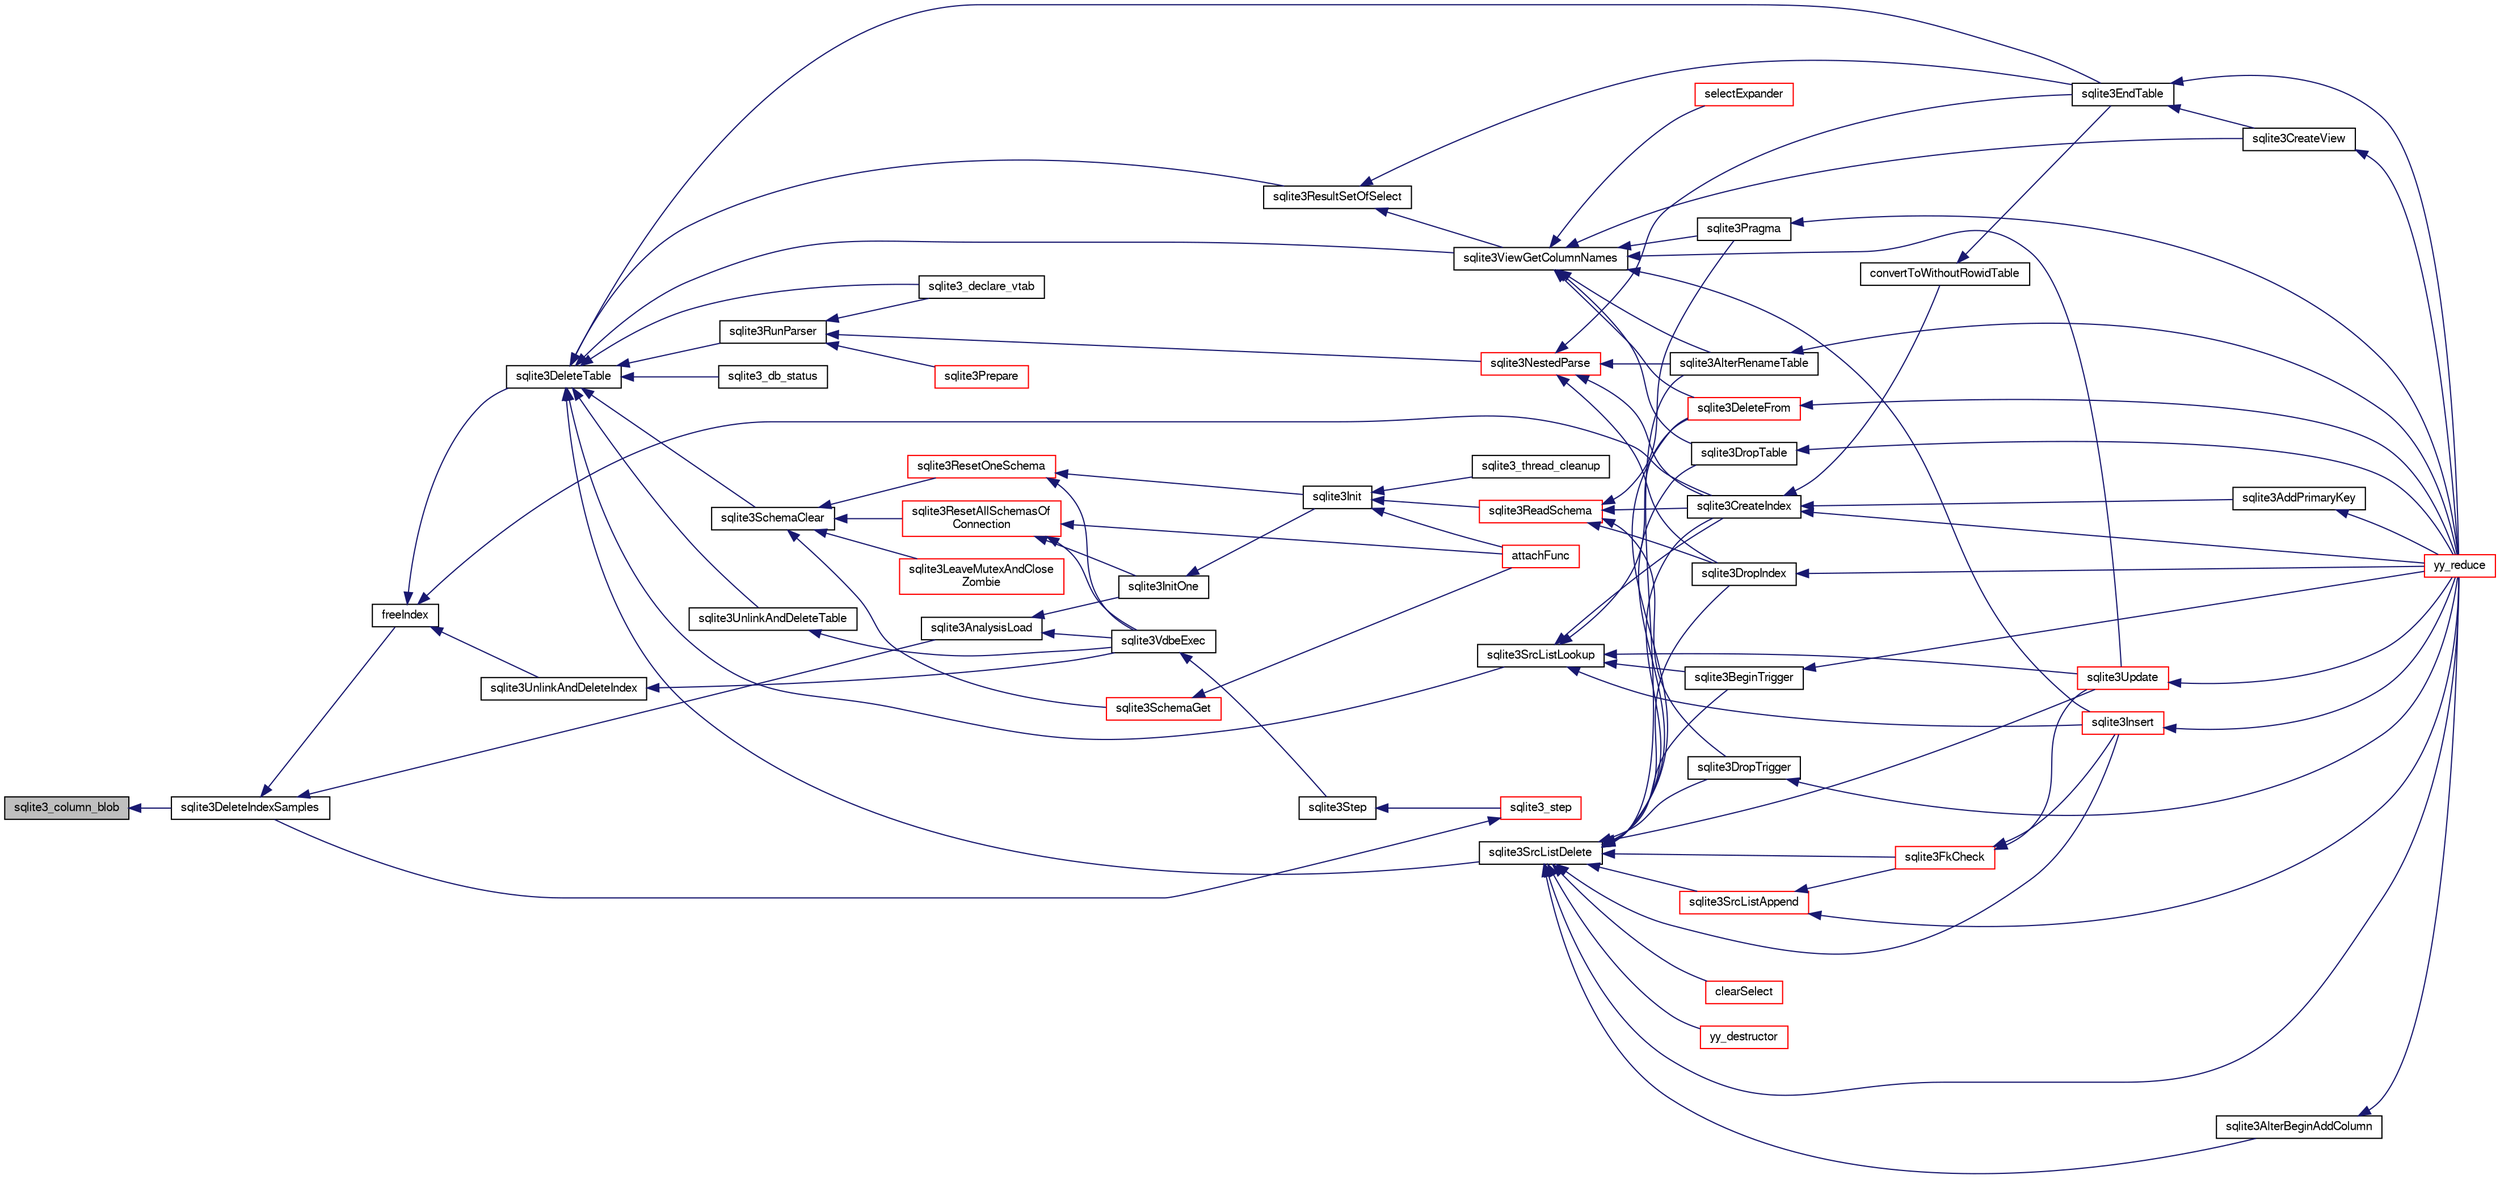 digraph "sqlite3_column_blob"
{
  edge [fontname="FreeSans",fontsize="10",labelfontname="FreeSans",labelfontsize="10"];
  node [fontname="FreeSans",fontsize="10",shape=record];
  rankdir="LR";
  Node316858 [label="sqlite3_column_blob",height=0.2,width=0.4,color="black", fillcolor="grey75", style="filled", fontcolor="black"];
  Node316858 -> Node316859 [dir="back",color="midnightblue",fontsize="10",style="solid",fontname="FreeSans"];
  Node316859 [label="sqlite3DeleteIndexSamples",height=0.2,width=0.4,color="black", fillcolor="white", style="filled",URL="$sqlite3_8c.html#aaeda0302fbf61397ec009f65bed047ef"];
  Node316859 -> Node316860 [dir="back",color="midnightblue",fontsize="10",style="solid",fontname="FreeSans"];
  Node316860 [label="sqlite3AnalysisLoad",height=0.2,width=0.4,color="black", fillcolor="white", style="filled",URL="$sqlite3_8c.html#a48a2301c27e1d3d68708b9b8761b5a01"];
  Node316860 -> Node316861 [dir="back",color="midnightblue",fontsize="10",style="solid",fontname="FreeSans"];
  Node316861 [label="sqlite3VdbeExec",height=0.2,width=0.4,color="black", fillcolor="white", style="filled",URL="$sqlite3_8c.html#a8ce40a614bdc56719c4d642b1e4dfb21"];
  Node316861 -> Node316862 [dir="back",color="midnightblue",fontsize="10",style="solid",fontname="FreeSans"];
  Node316862 [label="sqlite3Step",height=0.2,width=0.4,color="black", fillcolor="white", style="filled",URL="$sqlite3_8c.html#a3f2872e873e2758a4beedad1d5113554"];
  Node316862 -> Node316863 [dir="back",color="midnightblue",fontsize="10",style="solid",fontname="FreeSans"];
  Node316863 [label="sqlite3_step",height=0.2,width=0.4,color="red", fillcolor="white", style="filled",URL="$sqlite3_8h.html#ac1e491ce36b7471eb28387f7d3c74334"];
  Node316863 -> Node316859 [dir="back",color="midnightblue",fontsize="10",style="solid",fontname="FreeSans"];
  Node316860 -> Node316886 [dir="back",color="midnightblue",fontsize="10",style="solid",fontname="FreeSans"];
  Node316886 [label="sqlite3InitOne",height=0.2,width=0.4,color="black", fillcolor="white", style="filled",URL="$sqlite3_8c.html#ac4318b25df65269906b0379251fe9b85"];
  Node316886 -> Node316887 [dir="back",color="midnightblue",fontsize="10",style="solid",fontname="FreeSans"];
  Node316887 [label="sqlite3Init",height=0.2,width=0.4,color="black", fillcolor="white", style="filled",URL="$sqlite3_8c.html#aed74e3dc765631a833f522f425ff5a48"];
  Node316887 -> Node316888 [dir="back",color="midnightblue",fontsize="10",style="solid",fontname="FreeSans"];
  Node316888 [label="attachFunc",height=0.2,width=0.4,color="red", fillcolor="white", style="filled",URL="$sqlite3_8c.html#a69cb751a7da501b9a0aa37e0d7c3eaf7"];
  Node316887 -> Node316892 [dir="back",color="midnightblue",fontsize="10",style="solid",fontname="FreeSans"];
  Node316892 [label="sqlite3ReadSchema",height=0.2,width=0.4,color="red", fillcolor="white", style="filled",URL="$sqlite3_8c.html#ac41a97f30334f7d35b2b5713097eca90"];
  Node316892 -> Node316899 [dir="back",color="midnightblue",fontsize="10",style="solid",fontname="FreeSans"];
  Node316899 [label="sqlite3CreateIndex",height=0.2,width=0.4,color="black", fillcolor="white", style="filled",URL="$sqlite3_8c.html#a8dbe5e590ab6c58a8c45f34f7c81e825"];
  Node316899 -> Node316900 [dir="back",color="midnightblue",fontsize="10",style="solid",fontname="FreeSans"];
  Node316900 [label="sqlite3AddPrimaryKey",height=0.2,width=0.4,color="black", fillcolor="white", style="filled",URL="$sqlite3_8c.html#af2b0672c3379d2a7d927d210ae0ade62"];
  Node316900 -> Node316890 [dir="back",color="midnightblue",fontsize="10",style="solid",fontname="FreeSans"];
  Node316890 [label="yy_reduce",height=0.2,width=0.4,color="red", fillcolor="white", style="filled",URL="$sqlite3_8c.html#a7c419a9b25711c666a9a2449ef377f14"];
  Node316899 -> Node316901 [dir="back",color="midnightblue",fontsize="10",style="solid",fontname="FreeSans"];
  Node316901 [label="convertToWithoutRowidTable",height=0.2,width=0.4,color="black", fillcolor="white", style="filled",URL="$sqlite3_8c.html#a0d41effc4e4a0ba740429a08f6747313"];
  Node316901 -> Node316902 [dir="back",color="midnightblue",fontsize="10",style="solid",fontname="FreeSans"];
  Node316902 [label="sqlite3EndTable",height=0.2,width=0.4,color="black", fillcolor="white", style="filled",URL="$sqlite3_8c.html#a7b5f2c66c0f0b6f819d970ca389768b0"];
  Node316902 -> Node316903 [dir="back",color="midnightblue",fontsize="10",style="solid",fontname="FreeSans"];
  Node316903 [label="sqlite3CreateView",height=0.2,width=0.4,color="black", fillcolor="white", style="filled",URL="$sqlite3_8c.html#a9d85cb00ff71dee5cd9a019503a6982e"];
  Node316903 -> Node316890 [dir="back",color="midnightblue",fontsize="10",style="solid",fontname="FreeSans"];
  Node316902 -> Node316890 [dir="back",color="midnightblue",fontsize="10",style="solid",fontname="FreeSans"];
  Node316899 -> Node316890 [dir="back",color="midnightblue",fontsize="10",style="solid",fontname="FreeSans"];
  Node316892 -> Node316984 [dir="back",color="midnightblue",fontsize="10",style="solid",fontname="FreeSans"];
  Node316984 [label="sqlite3DropIndex",height=0.2,width=0.4,color="black", fillcolor="white", style="filled",URL="$sqlite3_8c.html#a3ffd2536f34a0cf6d427710b06b71e83"];
  Node316984 -> Node316890 [dir="back",color="midnightblue",fontsize="10",style="solid",fontname="FreeSans"];
  Node316892 -> Node316938 [dir="back",color="midnightblue",fontsize="10",style="solid",fontname="FreeSans"];
  Node316938 [label="sqlite3Pragma",height=0.2,width=0.4,color="black", fillcolor="white", style="filled",URL="$sqlite3_8c.html#a111391370f58f8e6a6eca51fd34d62ed"];
  Node316938 -> Node316890 [dir="back",color="midnightblue",fontsize="10",style="solid",fontname="FreeSans"];
  Node316892 -> Node316985 [dir="back",color="midnightblue",fontsize="10",style="solid",fontname="FreeSans"];
  Node316985 [label="sqlite3DropTrigger",height=0.2,width=0.4,color="black", fillcolor="white", style="filled",URL="$sqlite3_8c.html#affdf1dd65e331b06feaef6ff8636305f"];
  Node316985 -> Node316890 [dir="back",color="midnightblue",fontsize="10",style="solid",fontname="FreeSans"];
  Node316887 -> Node316986 [dir="back",color="midnightblue",fontsize="10",style="solid",fontname="FreeSans"];
  Node316986 [label="sqlite3_thread_cleanup",height=0.2,width=0.4,color="black", fillcolor="white", style="filled",URL="$sqlite3_8h.html#a34980c829db84f02e1a1599063469f06"];
  Node316859 -> Node316996 [dir="back",color="midnightblue",fontsize="10",style="solid",fontname="FreeSans"];
  Node316996 [label="freeIndex",height=0.2,width=0.4,color="black", fillcolor="white", style="filled",URL="$sqlite3_8c.html#a00907c99c18d5bcb9d0b38c077146c31"];
  Node316996 -> Node316997 [dir="back",color="midnightblue",fontsize="10",style="solid",fontname="FreeSans"];
  Node316997 [label="sqlite3UnlinkAndDeleteIndex",height=0.2,width=0.4,color="black", fillcolor="white", style="filled",URL="$sqlite3_8c.html#a889f2dcb438c56db37a6d61e9f25e244"];
  Node316997 -> Node316861 [dir="back",color="midnightblue",fontsize="10",style="solid",fontname="FreeSans"];
  Node316996 -> Node316998 [dir="back",color="midnightblue",fontsize="10",style="solid",fontname="FreeSans"];
  Node316998 [label="sqlite3DeleteTable",height=0.2,width=0.4,color="black", fillcolor="white", style="filled",URL="$sqlite3_8c.html#a7fd3d507375a381a3807f92735318973"];
  Node316998 -> Node316999 [dir="back",color="midnightblue",fontsize="10",style="solid",fontname="FreeSans"];
  Node316999 [label="sqlite3_db_status",height=0.2,width=0.4,color="black", fillcolor="white", style="filled",URL="$sqlite3_8h.html#ab64e8333313ee2e44116842711818940"];
  Node316998 -> Node317000 [dir="back",color="midnightblue",fontsize="10",style="solid",fontname="FreeSans"];
  Node317000 [label="sqlite3UnlinkAndDeleteTable",height=0.2,width=0.4,color="black", fillcolor="white", style="filled",URL="$sqlite3_8c.html#a9733677716a49de464f86fff164e9a1b"];
  Node317000 -> Node316861 [dir="back",color="midnightblue",fontsize="10",style="solid",fontname="FreeSans"];
  Node316998 -> Node316902 [dir="back",color="midnightblue",fontsize="10",style="solid",fontname="FreeSans"];
  Node316998 -> Node316937 [dir="back",color="midnightblue",fontsize="10",style="solid",fontname="FreeSans"];
  Node316937 [label="sqlite3ViewGetColumnNames",height=0.2,width=0.4,color="black", fillcolor="white", style="filled",URL="$sqlite3_8c.html#aebc7cd8d9e2bd174ae0a60363d3f6ce8"];
  Node316937 -> Node316896 [dir="back",color="midnightblue",fontsize="10",style="solid",fontname="FreeSans"];
  Node316896 [label="sqlite3AlterRenameTable",height=0.2,width=0.4,color="black", fillcolor="white", style="filled",URL="$sqlite3_8c.html#aa5cfdb507ff74e559f2efb0318c96d2c"];
  Node316896 -> Node316890 [dir="back",color="midnightblue",fontsize="10",style="solid",fontname="FreeSans"];
  Node316937 -> Node316903 [dir="back",color="midnightblue",fontsize="10",style="solid",fontname="FreeSans"];
  Node316937 -> Node316898 [dir="back",color="midnightblue",fontsize="10",style="solid",fontname="FreeSans"];
  Node316898 [label="sqlite3DropTable",height=0.2,width=0.4,color="black", fillcolor="white", style="filled",URL="$sqlite3_8c.html#a5534f77364b5568783c0e50db3c9defb"];
  Node316898 -> Node316890 [dir="back",color="midnightblue",fontsize="10",style="solid",fontname="FreeSans"];
  Node316937 -> Node316905 [dir="back",color="midnightblue",fontsize="10",style="solid",fontname="FreeSans"];
  Node316905 [label="sqlite3DeleteFrom",height=0.2,width=0.4,color="red", fillcolor="white", style="filled",URL="$sqlite3_8c.html#ab9b4b45349188b49eabb23f94608a091"];
  Node316905 -> Node316890 [dir="back",color="midnightblue",fontsize="10",style="solid",fontname="FreeSans"];
  Node316937 -> Node316914 [dir="back",color="midnightblue",fontsize="10",style="solid",fontname="FreeSans"];
  Node316914 [label="sqlite3Insert",height=0.2,width=0.4,color="red", fillcolor="white", style="filled",URL="$sqlite3_8c.html#a5b17c9c2000bae6bdff8e6be48d7dc2b"];
  Node316914 -> Node316890 [dir="back",color="midnightblue",fontsize="10",style="solid",fontname="FreeSans"];
  Node316937 -> Node316938 [dir="back",color="midnightblue",fontsize="10",style="solid",fontname="FreeSans"];
  Node316937 -> Node316921 [dir="back",color="midnightblue",fontsize="10",style="solid",fontname="FreeSans"];
  Node316921 [label="selectExpander",height=0.2,width=0.4,color="red", fillcolor="white", style="filled",URL="$sqlite3_8c.html#abee977318fbf74531340c6e41b0ca953"];
  Node316937 -> Node316915 [dir="back",color="midnightblue",fontsize="10",style="solid",fontname="FreeSans"];
  Node316915 [label="sqlite3Update",height=0.2,width=0.4,color="red", fillcolor="white", style="filled",URL="$sqlite3_8c.html#ac5aa67c46e8cc8174566fabe6809fafa"];
  Node316915 -> Node316890 [dir="back",color="midnightblue",fontsize="10",style="solid",fontname="FreeSans"];
  Node316998 -> Node317001 [dir="back",color="midnightblue",fontsize="10",style="solid",fontname="FreeSans"];
  Node317001 [label="sqlite3SrcListDelete",height=0.2,width=0.4,color="black", fillcolor="white", style="filled",URL="$sqlite3_8c.html#acc250a3e5e7fd8889a16a9f28e3e7312"];
  Node317001 -> Node316896 [dir="back",color="midnightblue",fontsize="10",style="solid",fontname="FreeSans"];
  Node317001 -> Node316897 [dir="back",color="midnightblue",fontsize="10",style="solid",fontname="FreeSans"];
  Node316897 [label="sqlite3AlterBeginAddColumn",height=0.2,width=0.4,color="black", fillcolor="white", style="filled",URL="$sqlite3_8c.html#a884f7bc342f8753d938ae1f1b9157d2d"];
  Node316897 -> Node316890 [dir="back",color="midnightblue",fontsize="10",style="solid",fontname="FreeSans"];
  Node317001 -> Node316898 [dir="back",color="midnightblue",fontsize="10",style="solid",fontname="FreeSans"];
  Node317001 -> Node316899 [dir="back",color="midnightblue",fontsize="10",style="solid",fontname="FreeSans"];
  Node317001 -> Node316984 [dir="back",color="midnightblue",fontsize="10",style="solid",fontname="FreeSans"];
  Node317001 -> Node317002 [dir="back",color="midnightblue",fontsize="10",style="solid",fontname="FreeSans"];
  Node317002 [label="sqlite3SrcListAppend",height=0.2,width=0.4,color="red", fillcolor="white", style="filled",URL="$sqlite3_8c.html#a2d72a77bc508ef9a3e4a7f9af34d4fce"];
  Node317002 -> Node316934 [dir="back",color="midnightblue",fontsize="10",style="solid",fontname="FreeSans"];
  Node316934 [label="sqlite3FkCheck",height=0.2,width=0.4,color="red", fillcolor="white", style="filled",URL="$sqlite3_8c.html#aa38fb76c7d6f48f19772877a41703b92"];
  Node316934 -> Node316914 [dir="back",color="midnightblue",fontsize="10",style="solid",fontname="FreeSans"];
  Node316934 -> Node316915 [dir="back",color="midnightblue",fontsize="10",style="solid",fontname="FreeSans"];
  Node317002 -> Node316890 [dir="back",color="midnightblue",fontsize="10",style="solid",fontname="FreeSans"];
  Node317001 -> Node316905 [dir="back",color="midnightblue",fontsize="10",style="solid",fontname="FreeSans"];
  Node317001 -> Node316934 [dir="back",color="midnightblue",fontsize="10",style="solid",fontname="FreeSans"];
  Node317001 -> Node316914 [dir="back",color="midnightblue",fontsize="10",style="solid",fontname="FreeSans"];
  Node317001 -> Node317008 [dir="back",color="midnightblue",fontsize="10",style="solid",fontname="FreeSans"];
  Node317008 [label="clearSelect",height=0.2,width=0.4,color="red", fillcolor="white", style="filled",URL="$sqlite3_8c.html#ac083bac4f2f02c26aa02fc24ca8c2dd9"];
  Node317001 -> Node316918 [dir="back",color="midnightblue",fontsize="10",style="solid",fontname="FreeSans"];
  Node316918 [label="sqlite3BeginTrigger",height=0.2,width=0.4,color="black", fillcolor="white", style="filled",URL="$sqlite3_8c.html#ac20a731dbd52edec68a09962c7f39a4c"];
  Node316918 -> Node316890 [dir="back",color="midnightblue",fontsize="10",style="solid",fontname="FreeSans"];
  Node317001 -> Node316985 [dir="back",color="midnightblue",fontsize="10",style="solid",fontname="FreeSans"];
  Node317001 -> Node316915 [dir="back",color="midnightblue",fontsize="10",style="solid",fontname="FreeSans"];
  Node317001 -> Node317033 [dir="back",color="midnightblue",fontsize="10",style="solid",fontname="FreeSans"];
  Node317033 [label="yy_destructor",height=0.2,width=0.4,color="red", fillcolor="white", style="filled",URL="$sqlite3_8c.html#afca0f0d2a9c0e0ca0625382394fa060e"];
  Node317001 -> Node316890 [dir="back",color="midnightblue",fontsize="10",style="solid",fontname="FreeSans"];
  Node316998 -> Node317068 [dir="back",color="midnightblue",fontsize="10",style="solid",fontname="FreeSans"];
  Node317068 [label="sqlite3SchemaClear",height=0.2,width=0.4,color="black", fillcolor="white", style="filled",URL="$sqlite3_8c.html#a927c603430267e42c56ab38ca221322a"];
  Node317068 -> Node317069 [dir="back",color="midnightblue",fontsize="10",style="solid",fontname="FreeSans"];
  Node317069 [label="sqlite3ResetOneSchema",height=0.2,width=0.4,color="red", fillcolor="white", style="filled",URL="$sqlite3_8c.html#aae32656cb46c5449ae7c53fc8aa27887"];
  Node317069 -> Node316861 [dir="back",color="midnightblue",fontsize="10",style="solid",fontname="FreeSans"];
  Node317069 -> Node316887 [dir="back",color="midnightblue",fontsize="10",style="solid",fontname="FreeSans"];
  Node317068 -> Node317071 [dir="back",color="midnightblue",fontsize="10",style="solid",fontname="FreeSans"];
  Node317071 [label="sqlite3ResetAllSchemasOf\lConnection",height=0.2,width=0.4,color="red", fillcolor="white", style="filled",URL="$sqlite3_8c.html#a2fc0d7e9d7e688a2a81ea4775dd12e33"];
  Node317071 -> Node316861 [dir="back",color="midnightblue",fontsize="10",style="solid",fontname="FreeSans"];
  Node317071 -> Node316888 [dir="back",color="midnightblue",fontsize="10",style="solid",fontname="FreeSans"];
  Node317071 -> Node316886 [dir="back",color="midnightblue",fontsize="10",style="solid",fontname="FreeSans"];
  Node317068 -> Node317099 [dir="back",color="midnightblue",fontsize="10",style="solid",fontname="FreeSans"];
  Node317099 [label="sqlite3SchemaGet",height=0.2,width=0.4,color="red", fillcolor="white", style="filled",URL="$sqlite3_8c.html#aea657029436ec374cbd09f8cc2747169"];
  Node317099 -> Node316888 [dir="back",color="midnightblue",fontsize="10",style="solid",fontname="FreeSans"];
  Node317068 -> Node317088 [dir="back",color="midnightblue",fontsize="10",style="solid",fontname="FreeSans"];
  Node317088 [label="sqlite3LeaveMutexAndClose\lZombie",height=0.2,width=0.4,color="red", fillcolor="white", style="filled",URL="$sqlite3_8c.html#afe3a37c29dcb0fe9fc15fe07a3976f59"];
  Node316998 -> Node316904 [dir="back",color="midnightblue",fontsize="10",style="solid",fontname="FreeSans"];
  Node316904 [label="sqlite3SrcListLookup",height=0.2,width=0.4,color="black", fillcolor="white", style="filled",URL="$sqlite3_8c.html#a6354fab5d5d3aa8a721e43d480c16701"];
  Node316904 -> Node316899 [dir="back",color="midnightblue",fontsize="10",style="solid",fontname="FreeSans"];
  Node316904 -> Node316905 [dir="back",color="midnightblue",fontsize="10",style="solid",fontname="FreeSans"];
  Node316904 -> Node316914 [dir="back",color="midnightblue",fontsize="10",style="solid",fontname="FreeSans"];
  Node316904 -> Node316918 [dir="back",color="midnightblue",fontsize="10",style="solid",fontname="FreeSans"];
  Node316904 -> Node316915 [dir="back",color="midnightblue",fontsize="10",style="solid",fontname="FreeSans"];
  Node316998 -> Node316936 [dir="back",color="midnightblue",fontsize="10",style="solid",fontname="FreeSans"];
  Node316936 [label="sqlite3ResultSetOfSelect",height=0.2,width=0.4,color="black", fillcolor="white", style="filled",URL="$sqlite3_8c.html#ade35a86757654a36498d74152aa2fda8"];
  Node316936 -> Node316902 [dir="back",color="midnightblue",fontsize="10",style="solid",fontname="FreeSans"];
  Node316936 -> Node316937 [dir="back",color="midnightblue",fontsize="10",style="solid",fontname="FreeSans"];
  Node316998 -> Node317057 [dir="back",color="midnightblue",fontsize="10",style="solid",fontname="FreeSans"];
  Node317057 [label="sqlite3_declare_vtab",height=0.2,width=0.4,color="black", fillcolor="white", style="filled",URL="$sqlite3_8h.html#a65393c41da76ae1470a7c7f4b4aca600"];
  Node316998 -> Node317036 [dir="back",color="midnightblue",fontsize="10",style="solid",fontname="FreeSans"];
  Node317036 [label="sqlite3RunParser",height=0.2,width=0.4,color="black", fillcolor="white", style="filled",URL="$sqlite3_8c.html#a174f16a9adcc64bf971bae4a5ffa3488"];
  Node317036 -> Node317037 [dir="back",color="midnightblue",fontsize="10",style="solid",fontname="FreeSans"];
  Node317037 [label="sqlite3NestedParse",height=0.2,width=0.4,color="red", fillcolor="white", style="filled",URL="$sqlite3_8c.html#ae78bd6187a28892732af5428ec15b03f"];
  Node317037 -> Node316896 [dir="back",color="midnightblue",fontsize="10",style="solid",fontname="FreeSans"];
  Node317037 -> Node316902 [dir="back",color="midnightblue",fontsize="10",style="solid",fontname="FreeSans"];
  Node317037 -> Node316899 [dir="back",color="midnightblue",fontsize="10",style="solid",fontname="FreeSans"];
  Node317037 -> Node316984 [dir="back",color="midnightblue",fontsize="10",style="solid",fontname="FreeSans"];
  Node317036 -> Node317048 [dir="back",color="midnightblue",fontsize="10",style="solid",fontname="FreeSans"];
  Node317048 [label="sqlite3Prepare",height=0.2,width=0.4,color="red", fillcolor="white", style="filled",URL="$sqlite3_8c.html#acb25890858d0bf4b12eb7aae569f0c7b"];
  Node317036 -> Node317057 [dir="back",color="midnightblue",fontsize="10",style="solid",fontname="FreeSans"];
  Node316996 -> Node316899 [dir="back",color="midnightblue",fontsize="10",style="solid",fontname="FreeSans"];
}
